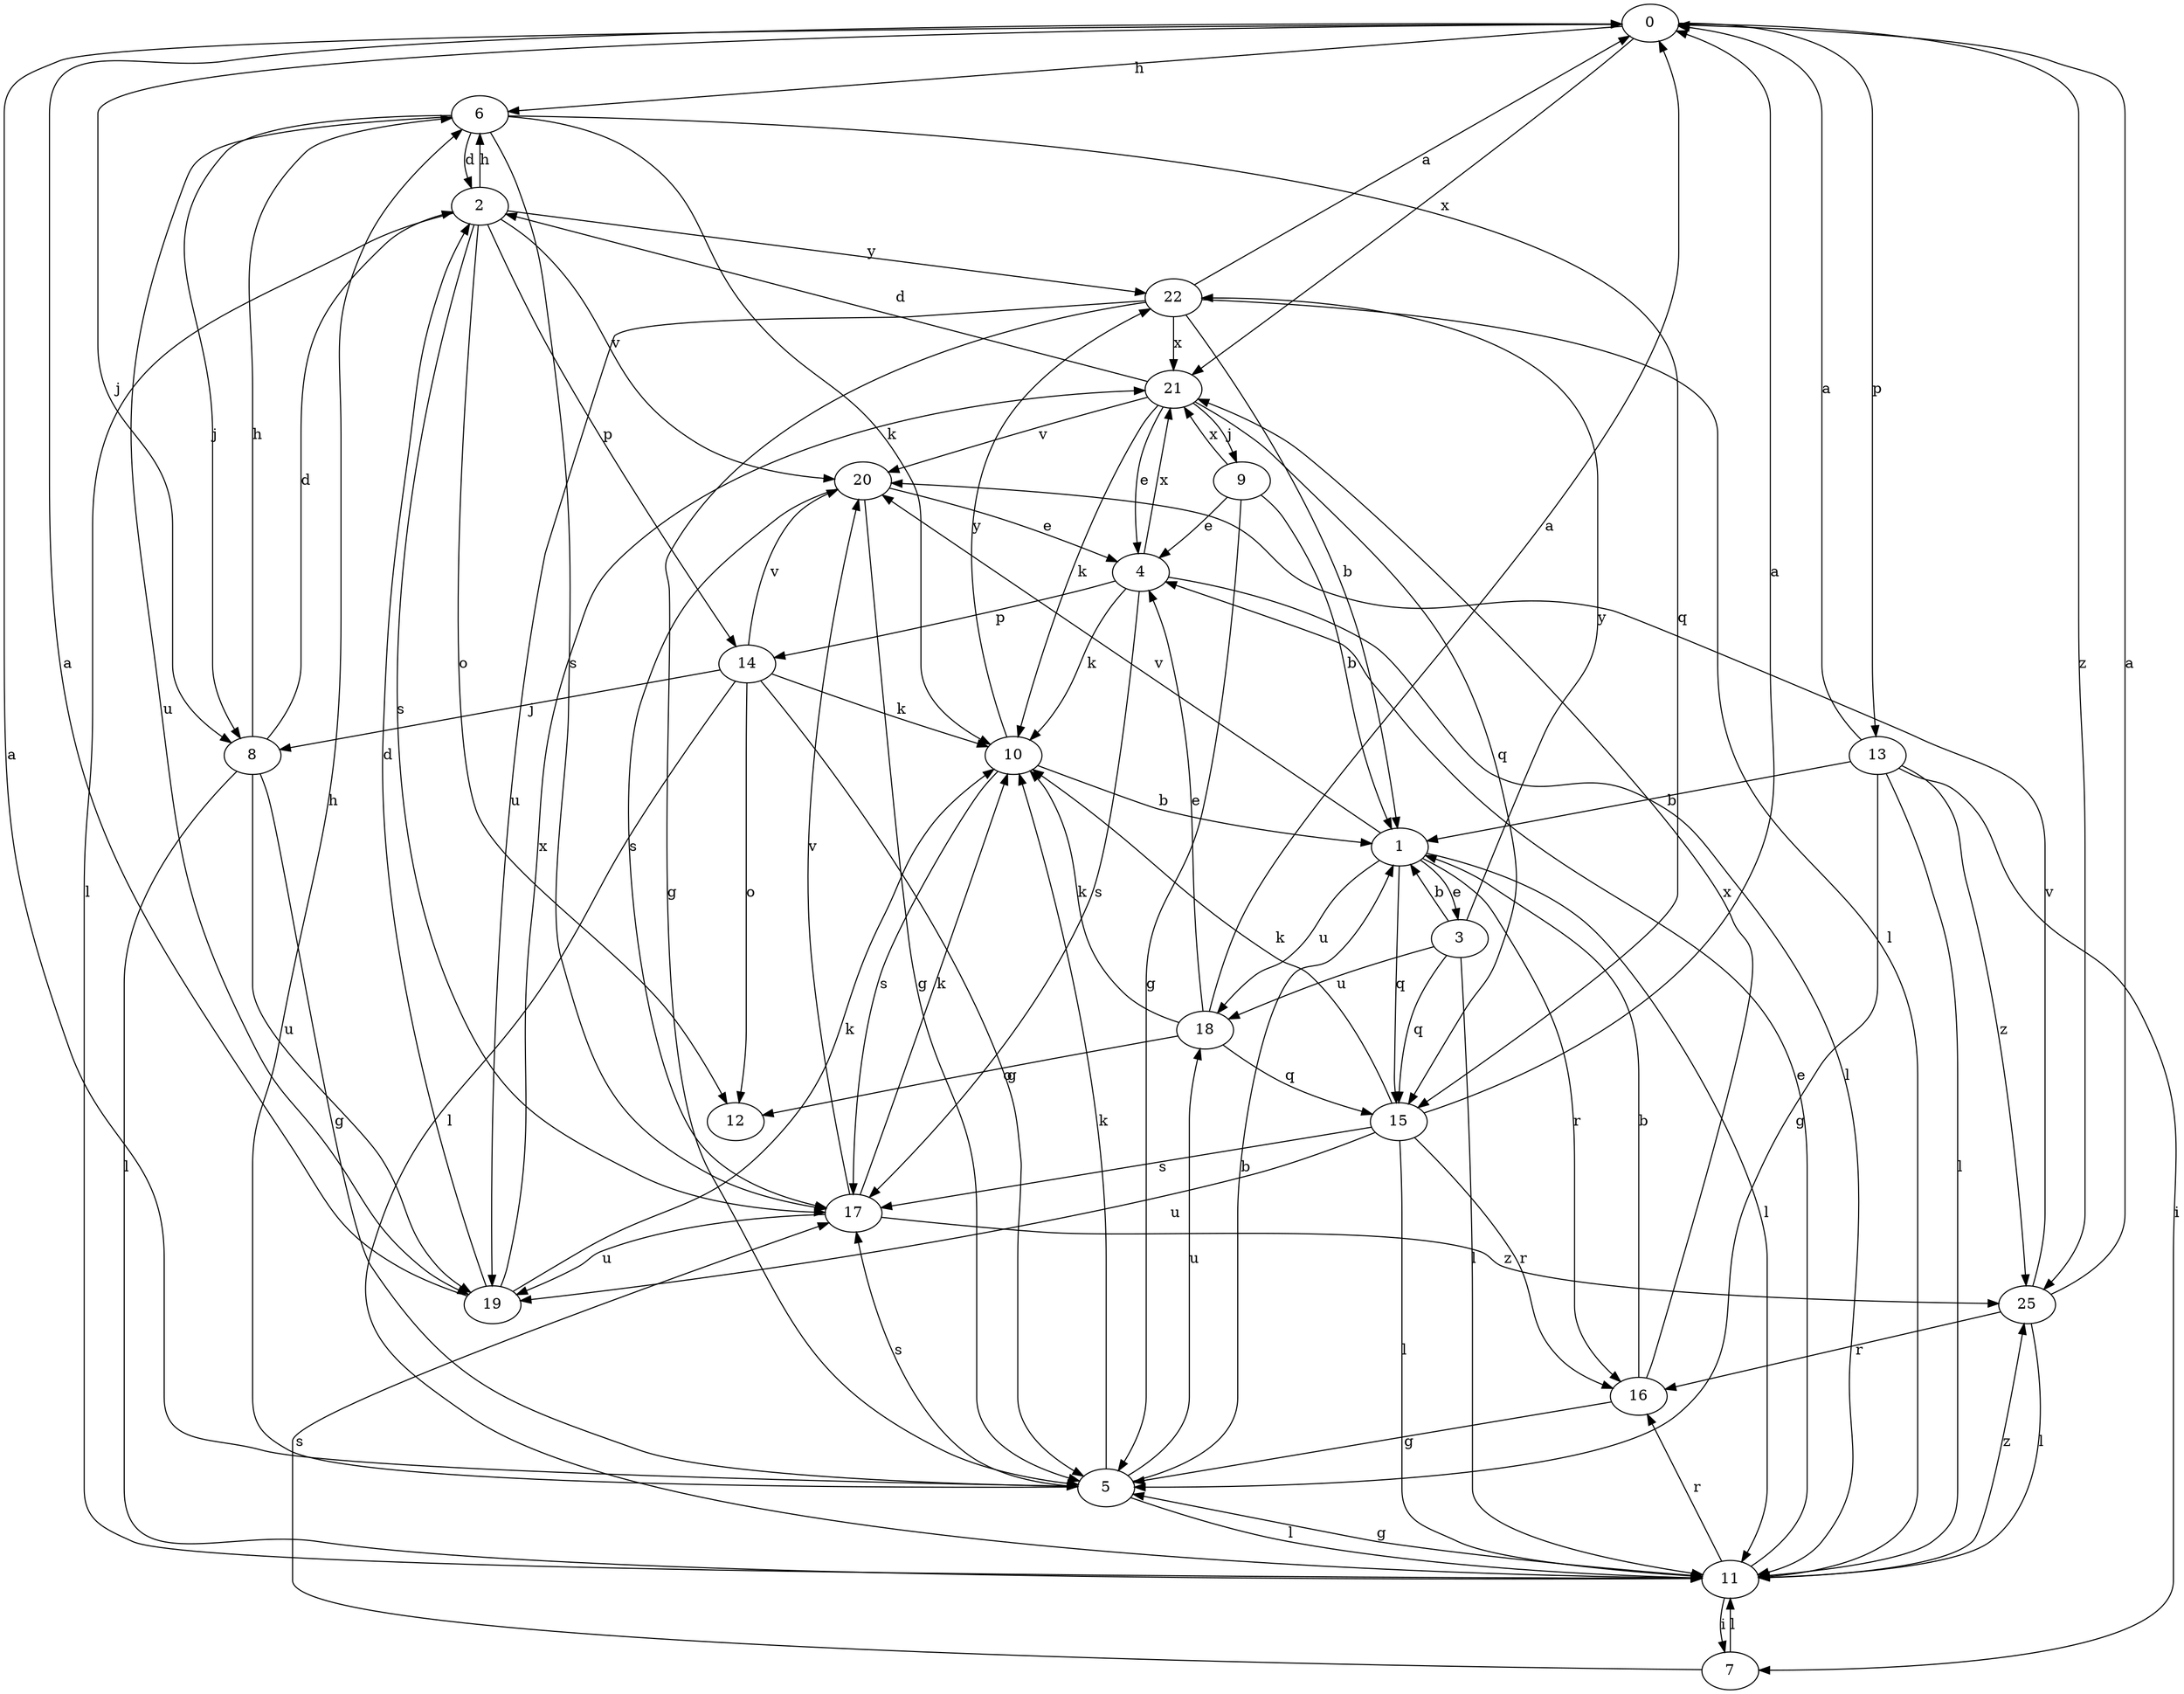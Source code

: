 strict digraph  {
0;
1;
2;
3;
4;
5;
6;
7;
8;
9;
10;
11;
12;
13;
14;
15;
16;
17;
18;
19;
20;
21;
22;
25;
0 -> 6  [label=h];
0 -> 8  [label=j];
0 -> 13  [label=p];
0 -> 21  [label=x];
0 -> 25  [label=z];
1 -> 3  [label=e];
1 -> 11  [label=l];
1 -> 15  [label=q];
1 -> 16  [label=r];
1 -> 18  [label=u];
1 -> 20  [label=v];
2 -> 6  [label=h];
2 -> 11  [label=l];
2 -> 12  [label=o];
2 -> 14  [label=p];
2 -> 17  [label=s];
2 -> 20  [label=v];
2 -> 22  [label=y];
3 -> 1  [label=b];
3 -> 11  [label=l];
3 -> 15  [label=q];
3 -> 18  [label=u];
3 -> 22  [label=y];
4 -> 10  [label=k];
4 -> 11  [label=l];
4 -> 14  [label=p];
4 -> 17  [label=s];
4 -> 21  [label=x];
5 -> 0  [label=a];
5 -> 1  [label=b];
5 -> 6  [label=h];
5 -> 10  [label=k];
5 -> 11  [label=l];
5 -> 17  [label=s];
5 -> 18  [label=u];
6 -> 2  [label=d];
6 -> 8  [label=j];
6 -> 10  [label=k];
6 -> 15  [label=q];
6 -> 17  [label=s];
6 -> 19  [label=u];
7 -> 11  [label=l];
7 -> 17  [label=s];
8 -> 2  [label=d];
8 -> 5  [label=g];
8 -> 6  [label=h];
8 -> 11  [label=l];
8 -> 19  [label=u];
9 -> 1  [label=b];
9 -> 4  [label=e];
9 -> 5  [label=g];
9 -> 21  [label=x];
10 -> 1  [label=b];
10 -> 17  [label=s];
10 -> 22  [label=y];
11 -> 4  [label=e];
11 -> 5  [label=g];
11 -> 7  [label=i];
11 -> 16  [label=r];
11 -> 25  [label=z];
13 -> 0  [label=a];
13 -> 1  [label=b];
13 -> 5  [label=g];
13 -> 7  [label=i];
13 -> 11  [label=l];
13 -> 25  [label=z];
14 -> 5  [label=g];
14 -> 8  [label=j];
14 -> 10  [label=k];
14 -> 11  [label=l];
14 -> 12  [label=o];
14 -> 20  [label=v];
15 -> 0  [label=a];
15 -> 10  [label=k];
15 -> 11  [label=l];
15 -> 16  [label=r];
15 -> 17  [label=s];
15 -> 19  [label=u];
16 -> 1  [label=b];
16 -> 5  [label=g];
16 -> 21  [label=x];
17 -> 10  [label=k];
17 -> 19  [label=u];
17 -> 20  [label=v];
17 -> 25  [label=z];
18 -> 0  [label=a];
18 -> 4  [label=e];
18 -> 10  [label=k];
18 -> 12  [label=o];
18 -> 15  [label=q];
19 -> 0  [label=a];
19 -> 2  [label=d];
19 -> 10  [label=k];
19 -> 21  [label=x];
20 -> 4  [label=e];
20 -> 5  [label=g];
20 -> 17  [label=s];
21 -> 2  [label=d];
21 -> 4  [label=e];
21 -> 9  [label=j];
21 -> 10  [label=k];
21 -> 15  [label=q];
21 -> 20  [label=v];
22 -> 0  [label=a];
22 -> 1  [label=b];
22 -> 5  [label=g];
22 -> 11  [label=l];
22 -> 19  [label=u];
22 -> 21  [label=x];
25 -> 0  [label=a];
25 -> 11  [label=l];
25 -> 16  [label=r];
25 -> 20  [label=v];
}
